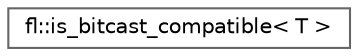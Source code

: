 digraph "Graphical Class Hierarchy"
{
 // INTERACTIVE_SVG=YES
 // LATEX_PDF_SIZE
  bgcolor="transparent";
  edge [fontname=Helvetica,fontsize=10,labelfontname=Helvetica,labelfontsize=10];
  node [fontname=Helvetica,fontsize=10,shape=box,height=0.2,width=0.4];
  rankdir="LR";
  Node0 [id="Node000000",label="fl::is_bitcast_compatible\< T \>",height=0.2,width=0.4,color="grey40", fillcolor="white", style="filled",URL="$d2/ddf/structfl_1_1is__bitcast__compatible.html",tooltip=" "];
}
